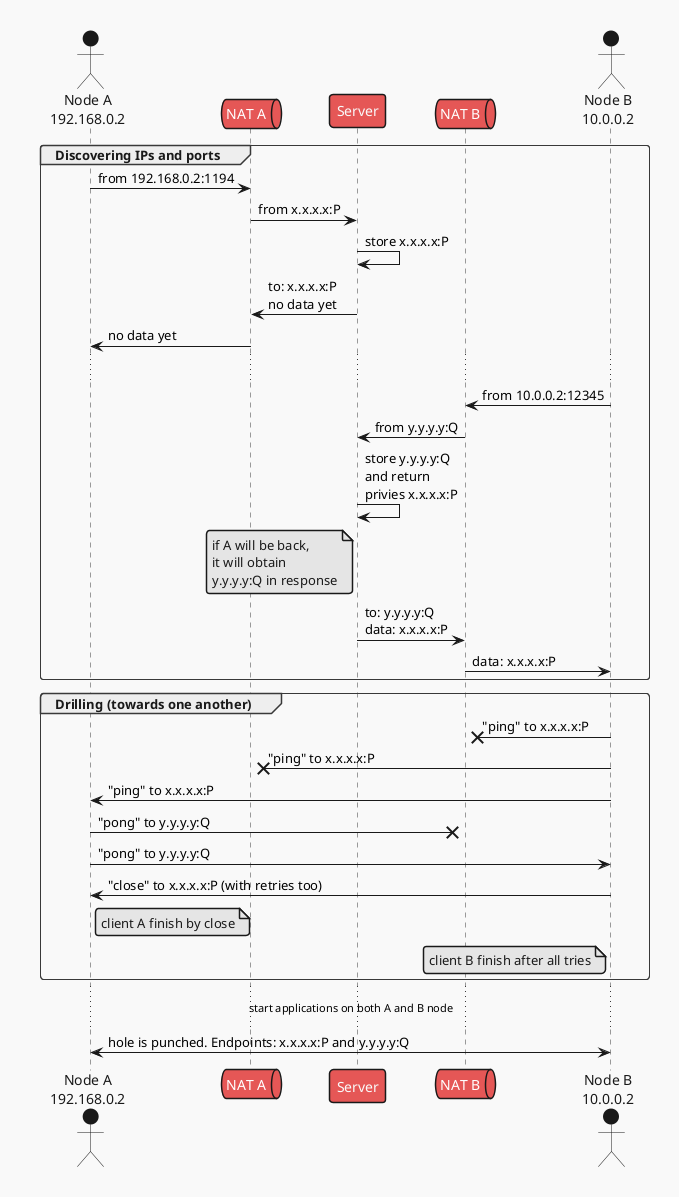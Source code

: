 @startuml
!theme mars
' !theme materia
' !theme mimeograph
' !theme plain
' !theme toy
<style>
root {
  Margin 30
}
</style>

actor "Node A\n192.168.0.2" as A
queue "NAT A" as NA
participant "Server" as C
queue "NAT B" as NB
actor "Node B\n10.0.0.2" as B

group Discovering IPs and ports

A -> NA: from 192.168.0.2:1194
NA -> C: from x.x.x.x:P
C -> C: store x.x.x.x:P
NA <- C: to: x.x.x.x:P\nno data yet
A <- NA: no data yet

...

B -> NB: from 10.0.0.2:12345
NB -> C: from y.y.y.y:Q
C -> C: store y.y.y.y:Q\nand return\nprivies x.x.x.x:P
note left C
if A will be back,
it will obtain
y.y.y.y:Q in response
end note
NB <- C: to: y.y.y.y:Q\ndata: x.x.x.x:P
B <- NB: data: x.x.x.x:P

end

group Drilling (towards one another)

NB x<- B: "ping" to x.x.x.x:P
NA x<- B: "ping" to x.x.x.x:P
A <- B: "ping" to x.x.x.x:P
A ->x NB: "pong" to y.y.y.y:Q
A -> B: "pong" to y.y.y.y:Q
A <- B: "close" to x.x.x.x:P (with retries too)

note right A: client A finish by close
note left B: client B finish after all tries

end

... start applications on both A and B node ...

A <-> B: hole is punched. Endpoints: x.x.x.x:P and y.y.y.y:Q

@enduml
